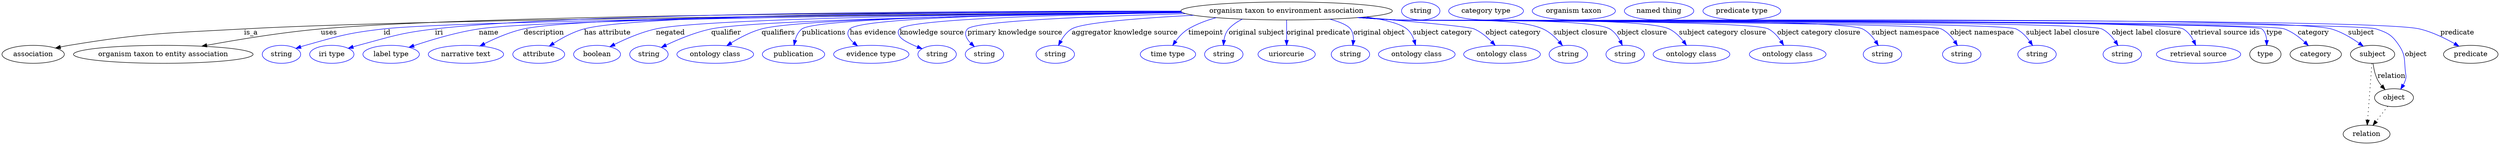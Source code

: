 digraph {
	graph [bb="0,0,5002,283"];
	node [label="\N"];
	"organism taxon to environment association"	[height=0.5,
		label="organism taxon to environment association",
		pos="2572.4,265",
		width=5.8856];
	association	[height=0.5,
		pos="62.394,178",
		width=1.7332];
	"organism taxon to environment association" -> association	[label=is_a,
		lp="498.39,221.5",
		pos="e,106.89,190.67 2362.4,262.54 1907.8,259.03 844.81,248.93 484.39,229 327.95,220.35 287.97,221.64 133.39,196 128,195.11 122.41,194.03 \
116.84,192.86"];
	"organism taxon to entity association"	[height=0.5,
		pos="322.39,178",
		width=5.0009];
	"organism taxon to environment association" -> "organism taxon to entity association"	[label=uses,
		lp="653.89,221.5",
		pos="e,399.37,194.29 2360.7,263.9 1930.3,263.07 966.24,257.93 637.39,229 559.77,222.17 472.31,207.74 409.27,196.13"];
	id	[color=blue,
		height=0.5,
		label=string,
		pos="558.39,178",
		width=1.0652];
	"organism taxon to environment association" -> id	[color=blue,
		label=id,
		lp="770.39,221.5",
		pos="e,587.39,189.97 2363,262.16 1920.6,257.96 918.28,246.62 763.39,229 692.55,220.94 675.04,215.28 606.39,196 603.29,195.13 600.09,194.16 \
596.89,193.14",
		style=solid];
	iri	[color=blue,
		height=0.5,
		label="iri type",
		pos="659.39,178",
		width=1.2277];
	"organism taxon to environment association" -> iri	[color=blue,
		label=iri,
		lp="873.39,221.5",
		pos="e,692.33,190.11 2360.2,264.73 1969,265.23 1148.4,262.11 865.39,229 796.3,220.92 779.59,213.98 712.39,196 709.03,195.1 705.55,194.11 \
702.07,193.09",
		style=solid];
	name	[color=blue,
		height=0.5,
		label="label type",
		pos="778.39,178",
		width=1.5707];
	"organism taxon to environment association" -> name	[color=blue,
		label=name,
		lp="973.39,221.5",
		pos="e,813.99,192.09 2362.3,262.46 1955.7,259.05 1088.8,249.46 953.39,229 908.47,222.21 858.79,207.27 823.88,195.48",
		style=solid];
	description	[color=blue,
		height=0.5,
		label="narrative text",
		pos="928.39,178",
		width=2.0943];
	"organism taxon to environment association" -> description	[color=blue,
		label=description,
		lp="1082.9,221.5",
		pos="e,956.39,194.98 2360.9,263.72 1971,262.53 1167.4,256.69 1042.4,229 1015.6,223.05 987.25,210.67 965.56,199.72",
		style=solid];
	"has attribute"	[color=blue,
		height=0.5,
		label=attribute,
		pos="1073.4,178",
		width=1.4443];
	"organism taxon to environment association" -> "has attribute"	[color=blue,
		label="has attribute",
		lp="1210.4,221.5",
		pos="e,1094.7,194.72 2360.6,264.31 1995.5,264.02 1275.4,259.51 1163.4,229 1142,223.17 1120.2,211.26 1103.4,200.52",
		style=solid];
	negated	[color=blue,
		height=0.5,
		label=boolean,
		pos="1190.4,178",
		width=1.2999];
	"organism taxon to environment association" -> negated	[color=blue,
		label=negated,
		lp="1336.4,221.5",
		pos="e,1215.9,193.25 2362.4,262.48 2029.3,259.43 1407.2,250.86 1307.4,229 1278.5,222.67 1247.8,209.29 1225.1,197.96",
		style=solid];
	qualifier	[color=blue,
		height=0.5,
		label=string,
		pos="1293.4,178",
		width=1.0652];
	"organism taxon to environment association" -> qualifier	[color=blue,
		label=qualifier,
		lp="1448.4,221.5",
		pos="e,1318,191.83 2364.1,261.62 2056.7,257.51 1508,247.66 1418.4,229 1386.3,222.31 1351.8,207.92 1327.2,196.29",
		style=solid];
	qualifiers	[color=blue,
		height=0.5,
		label="ontology class",
		pos="1426.4,178",
		width=2.1304];
	"organism taxon to environment association" -> qualifiers	[color=blue,
		label=qualifiers,
		lp="1552.9,221.5",
		pos="e,1449.6,195.39 2363,262.16 2079.1,258.88 1598.2,250.24 1519.4,229 1497.7,223.15 1475.4,211.43 1458.1,200.81",
		style=solid];
	publications	[color=blue,
		height=0.5,
		label=publication,
		pos="1583.4,178",
		width=1.7332];
	"organism taxon to environment association" -> publications	[color=blue,
		label=publications,
		lp="1644.4,221.5",
		pos="e,1584.4,196.26 2362.4,262.45 2085.8,259.53 1630.4,251.35 1600.4,229 1593.1,223.57 1588.9,214.84 1586.5,206.19",
		style=solid];
	"has evidence"	[color=blue,
		height=0.5,
		label="evidence type",
		pos="1739.4,178",
		width=2.0943];
	"organism taxon to environment association" -> "has evidence"	[color=blue,
		label="has evidence",
		lp="1742.9,221.5",
		pos="e,1711.8,194.93 2362,262.82 2110.1,260.35 1719.2,252.7 1696.4,229 1688,220.25 1693.9,210.18 1703.7,201.37",
		style=solid];
	"knowledge source"	[color=blue,
		height=0.5,
		label=string,
		pos="1871.4,178",
		width=1.0652];
	"organism taxon to environment association" -> "knowledge source"	[color=blue,
		label="knowledge source",
		lp="1860.9,221.5",
		pos="e,1841.3,189.28 2364,261.64 2140.9,258.06 1815.9,249.37 1796.4,229 1791.8,224.18 1792.8,219.62 1796.4,214 1800.8,207.12 1816,199.47 \
1831.6,193.08",
		style=solid];
	"primary knowledge source"	[color=blue,
		height=0.5,
		label=string,
		pos="1966.4,178",
		width=1.0652];
	"organism taxon to environment association" -> "primary knowledge source"	[color=blue,
		label="primary knowledge source",
		lp="2027.4,221.5",
		pos="e,1946.1,193.48 2370.3,259.58 2188.5,254.58 1947.5,244.98 1932.4,229 1924.3,220.46 1929.8,209.82 1938.6,200.55",
		style=solid];
	"aggregator knowledge source"	[color=blue,
		height=0.5,
		label=string,
		pos="2108.4,178",
		width=1.0652];
	"organism taxon to environment association" -> "aggregator knowledge source"	[color=blue,
		label="aggregator knowledge source",
		lp="2247.9,221.5",
		pos="e,2114.9,195.93 2385.9,256.41 2279.5,250.74 2163,241.77 2141.4,229 2132,223.44 2124.8,214.03 2119.5,204.86",
		style=solid];
	timepoint	[color=blue,
		height=0.5,
		label="time type",
		pos="2334.4,178",
		width=1.5346];
	"organism taxon to environment association" -> timepoint	[color=blue,
		label=timepoint,
		lp="2410.4,221.5",
		pos="e,2344,196.09 2431.1,251.51 2411.6,246.23 2392.4,238.96 2375.4,229 2365.3,223.07 2356.6,213.64 2349.8,204.56",
		style=solid];
	"original subject"	[color=blue,
		height=0.5,
		label=string,
		pos="2446.4,178",
		width=1.0652];
	"organism taxon to environment association" -> "original subject"	[color=blue,
		label="original subject",
		lp="2512.4,221.5",
		pos="e,2445.6,196.26 2483.7,248.58 2473.4,243.71 2464,237.33 2456.4,229 2450.8,222.83 2448,214.43 2446.6,206.27",
		style=solid];
	"original predicate"	[color=blue,
		height=0.5,
		label=uriorcurie,
		pos="2572.4,178",
		width=1.5887];
	"organism taxon to environment association" -> "original predicate"	[color=blue,
		label="original predicate",
		lp="2635.9,221.5",
		pos="e,2572.4,196.18 2572.4,246.8 2572.4,235.16 2572.4,219.55 2572.4,206.24",
		style=solid];
	"original object"	[color=blue,
		height=0.5,
		label=string,
		pos="2706.4,178",
		width=1.0652];
	"organism taxon to environment association" -> "original object"	[color=blue,
		label="original object",
		lp="2758.9,221.5",
		pos="e,2708.8,196.2 2673.7,249.12 2683.8,244.11 2693,237.55 2700.4,229 2705.7,222.83 2708,214.53 2708.7,206.46",
		style=solid];
	"subject category"	[color=blue,
		height=0.5,
		label="ontology class",
		pos="2839.4,178",
		width=2.1304];
	"organism taxon to environment association" -> "subject category"	[color=blue,
		label="subject category",
		lp="2886.9,221.5",
		pos="e,2835.3,196.08 2728.1,252.78 2765.5,247.57 2799.2,240 2814.4,229 2822.3,223.3 2827.8,214.4 2831.7,205.67",
		style=solid];
	"object category"	[color=blue,
		height=0.5,
		label="ontology class",
		pos="3010.4,178",
		width=2.1304];
	"organism taxon to environment association" -> "object category"	[color=blue,
		label="object category",
		lp="3029.9,221.5",
		pos="e,2995.4,196.01 2721.7,252.22 2822.6,243.93 2939.5,233.52 2950.4,229 2964.4,223.2 2977.6,212.96 2988,203.25",
		style=solid];
	"subject closure"	[color=blue,
		height=0.5,
		label=string,
		pos="3143.4,178",
		width=1.0652];
	"organism taxon to environment association" -> "subject closure"	[color=blue,
		label="subject closure",
		lp="3165.9,221.5",
		pos="e,3131.1,195.19 2721.6,252.2 2745.6,250.39 2770.2,248.6 2793.4,247 2859.1,242.47 3028.8,254.9 3089.4,229 3102.7,223.3 3114.9,212.8 \
3124.3,202.9",
		style=solid];
	"object closure"	[color=blue,
		height=0.5,
		label=string,
		pos="3251.4,178",
		width=1.0652];
	"organism taxon to environment association" -> "object closure"	[color=blue,
		label="object closure",
		lp="3288.4,221.5",
		pos="e,3247,195.99 2719.2,251.99 2743.9,250.17 2769.4,248.42 2793.4,247 2841.2,244.16 3183.8,254.41 3224.4,229 3233,223.62 3239,214.5 \
3243.2,205.51",
		style=solid];
	"subject category closure"	[color=blue,
		height=0.5,
		label="ontology class",
		pos="3384.4,178",
		width=2.1304];
	"organism taxon to environment association" -> "subject category closure"	[color=blue,
		label="subject category closure",
		lp="3448.9,221.5",
		pos="e,3375.1,196.22 2718,251.89 2743.1,250.06 2769,248.34 2793.4,247 2854.3,243.66 3287.5,255.68 3342.4,229 3353.3,223.69 3362.5,214.06 \
3369.4,204.66",
		style=solid];
	"object category closure"	[color=blue,
		height=0.5,
		label="ontology class",
		pos="3577.4,178",
		width=2.1304];
	"organism taxon to environment association" -> "object category closure"	[color=blue,
		label="object category closure",
		lp="3640.9,221.5",
		pos="e,3569.8,196.2 2716.8,251.79 2742.3,249.95 2768.6,248.25 2793.4,247 2834.9,244.91 3503.6,248.13 3540.4,229 3550.6,223.72 3558.7,\
214.23 3564.7,204.92",
		style=solid];
	"subject namespace"	[color=blue,
		height=0.5,
		label=string,
		pos="3767.4,178",
		width=1.0652];
	"organism taxon to environment association" -> "subject namespace"	[color=blue,
		label="subject namespace",
		lp="3814.4,221.5",
		pos="e,3759.4,195.75 2716.2,251.74 2741.9,249.89 2768.4,248.2 2793.4,247 2845.3,244.51 3681.9,252.24 3728.4,229 3739.1,223.65 3747.7,\
213.82 3754.2,204.29",
		style=solid];
	"object namespace"	[color=blue,
		height=0.5,
		label=string,
		pos="3926.4,178",
		width=1.0652];
	"organism taxon to environment association" -> "object namespace"	[color=blue,
		label="object namespace",
		lp="3968.4,221.5",
		pos="e,3918.1,195.78 2715.6,251.72 2741.5,249.86 2768.2,248.17 2793.4,247 2823.7,245.58 3859.1,242.38 3886.4,229 3897.2,223.68 3906.1,\
213.86 3912.7,204.32",
		style=solid];
	"subject label closure"	[color=blue,
		height=0.5,
		label=string,
		pos="4077.4,178",
		width=1.0652];
	"organism taxon to environment association" -> "subject label closure"	[color=blue,
		label="subject label closure",
		lp="4130.4,221.5",
		pos="e,4068.8,195.8 2715.3,251.7 2741.2,249.84 2768.1,248.15 2793.4,247 2827.9,245.43 4005.3,244 4036.4,229 4047.4,223.7 4056.4,213.88 \
4063.2,204.34",
		style=solid];
	"object label closure"	[color=blue,
		height=0.5,
		label=string,
		pos="4248.4,178",
		width=1.0652];
	"organism taxon to environment association" -> "object label closure"	[color=blue,
		label="object label closure",
		lp="4295.9,221.5",
		pos="e,4240.1,195.79 2715,251.68 2741,249.82 2768,248.14 2793.4,247 2832.7,245.24 4173.1,246.25 4208.4,229 4219.3,223.7 4228.1,213.88 \
4234.7,204.34",
		style=solid];
	"retrieval source ids"	[color=blue,
		height=0.5,
		label="retrieval source",
		pos="4401.4,178",
		width=2.347];
	"organism taxon to environment association" -> "retrieval source ids"	[color=blue,
		label="retrieval source ids",
		lp="4454.9,221.5",
		pos="e,4395.4,196.18 2715,251.66 2741,249.79 2768,248.12 2793.4,247 2837.1,245.07 4331.1,250.24 4369.4,229 4378.9,223.75 4385.9,214.4 \
4391,205.19",
		style=solid];
	type	[height=0.5,
		pos="4535.4,178",
		width=0.86659];
	"organism taxon to environment association" -> type	[color=blue,
		label=type,
		lp="4553.4,221.5",
		pos="e,4538.1,195.99 2714.7,251.66 2740.8,249.78 2767.9,248.11 2793.4,247 2817.5,245.95 4510.3,244.91 4528.4,229 4534.9,223.32 4537.4,\
214.65 4538.1,206.12",
		style=solid];
	category	[height=0.5,
		pos="4636.4,178",
		width=1.4263];
	"organism taxon to environment association" -> category	[color=blue,
		label=category,
		lp="4631.9,221.5",
		pos="e,4621.7,195.48 2714.7,251.65 2740.8,249.78 2767.9,248.11 2793.4,247 2842.8,244.85 4526.8,245.51 4573.4,229 4588.6,223.6 4603,212.84 \
4614.1,202.69",
		style=solid];
	subject	[height=0.5,
		pos="4750.4,178",
		width=1.2277];
	"organism taxon to environment association" -> subject	[color=blue,
		label=subject,
		lp="4727.4,221.5",
		pos="e,4731.7,194.32 2714.7,251.64 2740.8,249.77 2767.9,248.1 2793.4,247 2897.4,242.5 4567.2,257.36 4667.4,229 4687.6,223.29 4707.7,211.3 \
4723.2,200.49",
		style=solid];
	object	[height=0.5,
		pos="4793.4,91",
		width=1.0832];
	"organism taxon to environment association" -> object	[color=blue,
		label=object,
		lp="4837.4,178",
		pos="e,4806.8,108.09 2714.7,251.63 2740.8,249.76 2767.9,248.1 2793.4,247 2847.9,244.66 4705.5,245.94 4757.4,229 4781.3,221.19 4789.3,\
216.87 4803.4,196 4817.2,175.52 4813.5,166.51 4816.4,142 4817.2,135.38 4818.3,133.39 4816.4,127 4815.4,123.55 4813.9,120.13 4812.1,\
116.85",
		style=solid];
	predicate	[height=0.5,
		pos="4947.4,178",
		width=1.5165];
	"organism taxon to environment association" -> predicate	[color=blue,
		label=predicate,
		lp="4920.4,221.5",
		pos="e,4923.6,194.36 2714.7,251.62 2740.8,249.75 2767.9,248.09 2793.4,247 2907.2,242.13 4733.5,255.02 4844.4,229 4869.3,223.16 4895.2,\
210.57 4914.8,199.48",
		style=solid];
	association_type	[color=blue,
		height=0.5,
		label=string,
		pos="2840.4,265",
		width=1.0652];
	association_category	[color=blue,
		height=0.5,
		label="category type",
		pos="2971.4,265",
		width=2.0762];
	subject -> object	[label=relation,
		lp="4788.4,134.5",
		pos="e,4775.5,107.23 4751.5,159.55 4752.7,149.57 4755.2,137.07 4760.4,127 4762.6,122.68 4765.5,118.52 4768.7,114.66"];
	relation	[height=0.5,
		pos="4738.4,18",
		width=1.2999];
	subject -> relation	[pos="e,4739.7,36.188 4749.1,159.79 4747,132.48 4743,78.994 4740.5,46.38",
		style=dotted];
	"organism taxon to environment association_subject"	[color=blue,
		height=0.5,
		label="organism taxon",
		pos="3147.4,265",
		width=2.3109];
	object -> relation	[pos="e,4751.2,35.54 4780.9,73.889 4774,64.939 4765.2,53.617 4757.4,43.584",
		style=dotted];
	"organism taxon to environment association_object"	[color=blue,
		height=0.5,
		label="named thing",
		pos="3318.4,265",
		width=1.9318];
	"organism taxon to environment association_predicate"	[color=blue,
		height=0.5,
		label="predicate type",
		pos="3484.4,265",
		width=2.1665];
}
